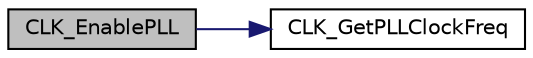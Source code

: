 digraph "CLK_EnablePLL"
{
 // LATEX_PDF_SIZE
  edge [fontname="Helvetica",fontsize="10",labelfontname="Helvetica",labelfontsize="10"];
  node [fontname="Helvetica",fontsize="10",shape=record];
  rankdir="LR";
  Node1 [label="CLK_EnablePLL",height=0.2,width=0.4,color="black", fillcolor="grey75", style="filled", fontcolor="black",tooltip="This function set PLL frequency."];
  Node1 -> Node2 [color="midnightblue",fontsize="10",style="solid",fontname="Helvetica"];
  Node2 [label="CLK_GetPLLClockFreq",height=0.2,width=0.4,color="black", fillcolor="white", style="filled",URL="$d4/d91/group___n_a_n_o103___c_l_k___e_x_p_o_r_t_e_d___f_u_n_c_t_i_o_n_s.html#gaf42f850d36900fcf77e4643f2db5470b",tooltip="This function get PLL frequency. The frequency unit is Hz."];
}
